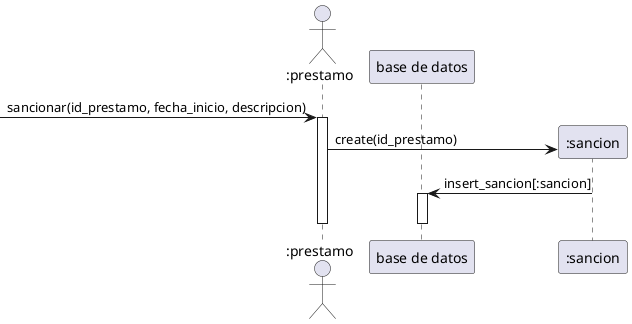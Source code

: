 @startuml

actor ":prestamo" as p
participant "base de datos" as bd


-> p: sancionar(id_prestamo, fecha_inicio, descripcion)
activate p
create ":sancion" as s
p->s: create(id_prestamo)
s->bd:insert_sancion[:sancion]
activate bd
deactivate p
deactivate bd



' u -> s: iniciarSesion(correo, contraseña)
' activate s
' u -> s: verUsuario(idUsuario)
' activate s
' u -> s: pulsa el boton agregar Sancion
' s -> s: verificar si el usuario tiene sanciones
' group si tiene sanciones
' s -> s: mensaje("El usuario ya tiene sanciones")
' end
' s -> s: mostrar formulario para agregar sancion y el tipo de sancion
' u -> s: llenar formulario
' u -> s: pulsa el boton agregar
' s -> bd: actualiza informacion 
' activate bd
' deactivate bd
' s -> u: mostrar mensaje de que se agrego la sancion

' deactivate s

@enduml